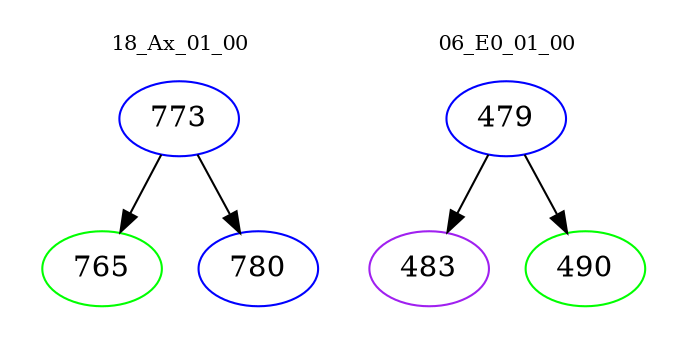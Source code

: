 digraph{
subgraph cluster_0 {
color = white
label = "18_Ax_01_00";
fontsize=10;
T0_773 [label="773", color="blue"]
T0_773 -> T0_765 [color="black"]
T0_765 [label="765", color="green"]
T0_773 -> T0_780 [color="black"]
T0_780 [label="780", color="blue"]
}
subgraph cluster_1 {
color = white
label = "06_E0_01_00";
fontsize=10;
T1_479 [label="479", color="blue"]
T1_479 -> T1_483 [color="black"]
T1_483 [label="483", color="purple"]
T1_479 -> T1_490 [color="black"]
T1_490 [label="490", color="green"]
}
}
